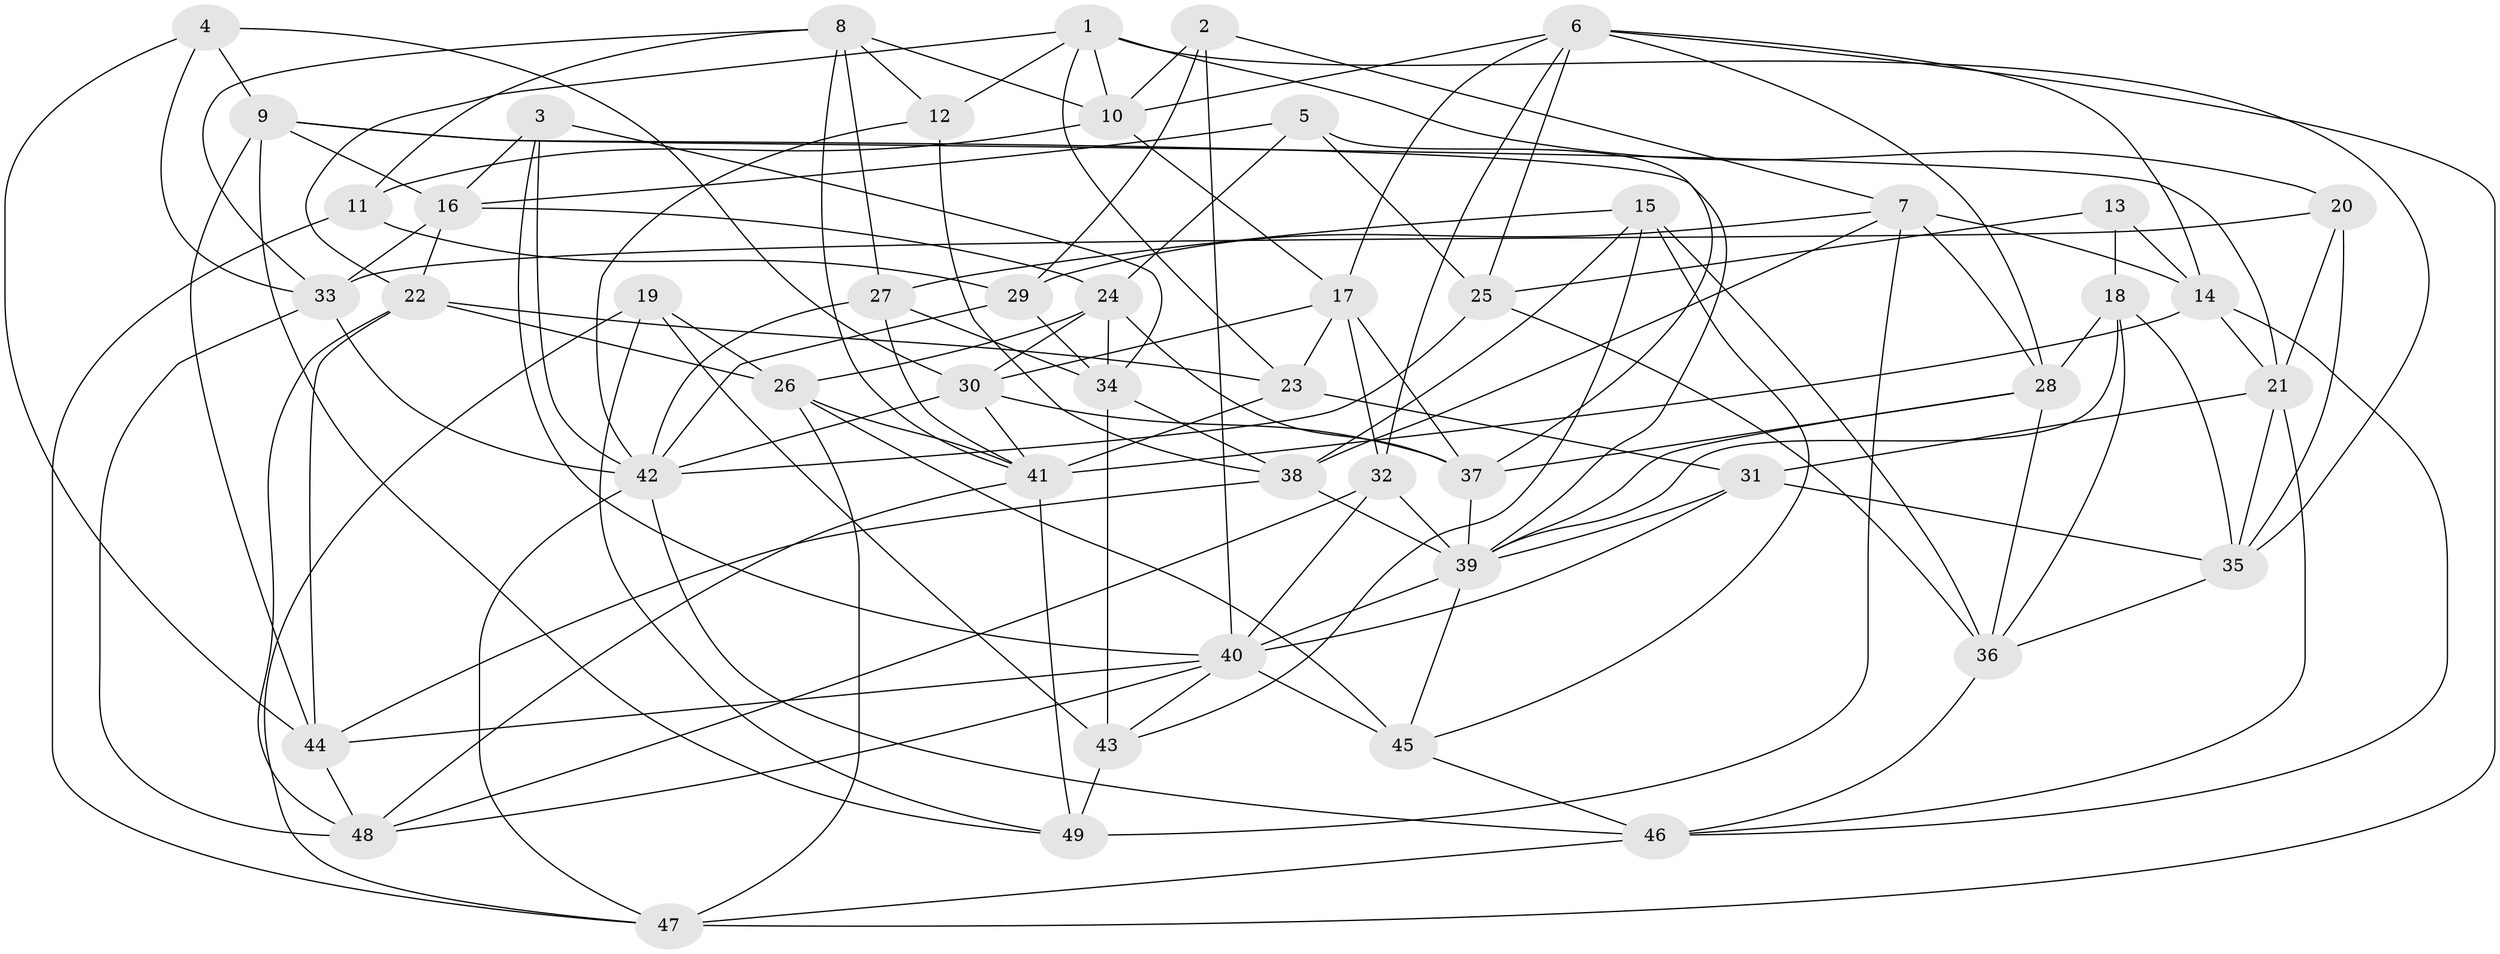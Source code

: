 // original degree distribution, {4: 1.0}
// Generated by graph-tools (version 1.1) at 2025/27/03/09/25 03:27:02]
// undirected, 49 vertices, 138 edges
graph export_dot {
graph [start="1"]
  node [color=gray90,style=filled];
  1;
  2;
  3;
  4;
  5;
  6;
  7;
  8;
  9;
  10;
  11;
  12;
  13;
  14;
  15;
  16;
  17;
  18;
  19;
  20;
  21;
  22;
  23;
  24;
  25;
  26;
  27;
  28;
  29;
  30;
  31;
  32;
  33;
  34;
  35;
  36;
  37;
  38;
  39;
  40;
  41;
  42;
  43;
  44;
  45;
  46;
  47;
  48;
  49;
  1 -- 10 [weight=1.0];
  1 -- 12 [weight=1.0];
  1 -- 20 [weight=1.0];
  1 -- 22 [weight=1.0];
  1 -- 23 [weight=1.0];
  1 -- 35 [weight=1.0];
  2 -- 7 [weight=1.0];
  2 -- 10 [weight=1.0];
  2 -- 29 [weight=1.0];
  2 -- 40 [weight=1.0];
  3 -- 16 [weight=1.0];
  3 -- 34 [weight=1.0];
  3 -- 40 [weight=1.0];
  3 -- 42 [weight=1.0];
  4 -- 9 [weight=1.0];
  4 -- 30 [weight=1.0];
  4 -- 33 [weight=1.0];
  4 -- 44 [weight=1.0];
  5 -- 16 [weight=1.0];
  5 -- 24 [weight=1.0];
  5 -- 25 [weight=1.0];
  5 -- 37 [weight=1.0];
  6 -- 10 [weight=1.0];
  6 -- 14 [weight=1.0];
  6 -- 17 [weight=1.0];
  6 -- 25 [weight=2.0];
  6 -- 28 [weight=1.0];
  6 -- 32 [weight=1.0];
  6 -- 47 [weight=1.0];
  7 -- 14 [weight=1.0];
  7 -- 28 [weight=1.0];
  7 -- 29 [weight=1.0];
  7 -- 38 [weight=1.0];
  7 -- 49 [weight=1.0];
  8 -- 10 [weight=1.0];
  8 -- 11 [weight=1.0];
  8 -- 12 [weight=1.0];
  8 -- 27 [weight=1.0];
  8 -- 33 [weight=1.0];
  8 -- 41 [weight=1.0];
  9 -- 16 [weight=1.0];
  9 -- 21 [weight=1.0];
  9 -- 39 [weight=1.0];
  9 -- 44 [weight=1.0];
  9 -- 49 [weight=1.0];
  10 -- 11 [weight=1.0];
  10 -- 17 [weight=1.0];
  11 -- 29 [weight=1.0];
  11 -- 47 [weight=1.0];
  12 -- 38 [weight=1.0];
  12 -- 42 [weight=1.0];
  13 -- 14 [weight=1.0];
  13 -- 18 [weight=2.0];
  13 -- 25 [weight=1.0];
  14 -- 21 [weight=1.0];
  14 -- 41 [weight=1.0];
  14 -- 46 [weight=1.0];
  15 -- 27 [weight=2.0];
  15 -- 36 [weight=1.0];
  15 -- 38 [weight=1.0];
  15 -- 43 [weight=1.0];
  15 -- 45 [weight=1.0];
  16 -- 22 [weight=1.0];
  16 -- 24 [weight=1.0];
  16 -- 33 [weight=1.0];
  17 -- 23 [weight=1.0];
  17 -- 30 [weight=1.0];
  17 -- 32 [weight=1.0];
  17 -- 37 [weight=1.0];
  18 -- 28 [weight=1.0];
  18 -- 35 [weight=1.0];
  18 -- 36 [weight=1.0];
  18 -- 39 [weight=1.0];
  19 -- 26 [weight=1.0];
  19 -- 43 [weight=1.0];
  19 -- 47 [weight=1.0];
  19 -- 49 [weight=1.0];
  20 -- 21 [weight=1.0];
  20 -- 33 [weight=1.0];
  20 -- 35 [weight=1.0];
  21 -- 31 [weight=1.0];
  21 -- 35 [weight=1.0];
  21 -- 46 [weight=1.0];
  22 -- 23 [weight=1.0];
  22 -- 26 [weight=1.0];
  22 -- 44 [weight=1.0];
  22 -- 48 [weight=1.0];
  23 -- 31 [weight=2.0];
  23 -- 41 [weight=1.0];
  24 -- 26 [weight=1.0];
  24 -- 30 [weight=1.0];
  24 -- 34 [weight=1.0];
  24 -- 37 [weight=1.0];
  25 -- 36 [weight=1.0];
  25 -- 42 [weight=1.0];
  26 -- 41 [weight=1.0];
  26 -- 45 [weight=1.0];
  26 -- 47 [weight=1.0];
  27 -- 34 [weight=1.0];
  27 -- 41 [weight=1.0];
  27 -- 42 [weight=1.0];
  28 -- 36 [weight=1.0];
  28 -- 37 [weight=1.0];
  28 -- 39 [weight=1.0];
  29 -- 34 [weight=1.0];
  29 -- 42 [weight=2.0];
  30 -- 37 [weight=1.0];
  30 -- 41 [weight=1.0];
  30 -- 42 [weight=1.0];
  31 -- 35 [weight=1.0];
  31 -- 39 [weight=1.0];
  31 -- 40 [weight=1.0];
  32 -- 39 [weight=2.0];
  32 -- 40 [weight=1.0];
  32 -- 48 [weight=1.0];
  33 -- 42 [weight=1.0];
  33 -- 48 [weight=1.0];
  34 -- 38 [weight=1.0];
  34 -- 43 [weight=1.0];
  35 -- 36 [weight=1.0];
  36 -- 46 [weight=1.0];
  37 -- 39 [weight=1.0];
  38 -- 39 [weight=1.0];
  38 -- 44 [weight=1.0];
  39 -- 40 [weight=1.0];
  39 -- 45 [weight=1.0];
  40 -- 43 [weight=1.0];
  40 -- 44 [weight=1.0];
  40 -- 45 [weight=2.0];
  40 -- 48 [weight=1.0];
  41 -- 48 [weight=1.0];
  41 -- 49 [weight=1.0];
  42 -- 46 [weight=1.0];
  42 -- 47 [weight=1.0];
  43 -- 49 [weight=2.0];
  44 -- 48 [weight=1.0];
  45 -- 46 [weight=1.0];
  46 -- 47 [weight=1.0];
}
